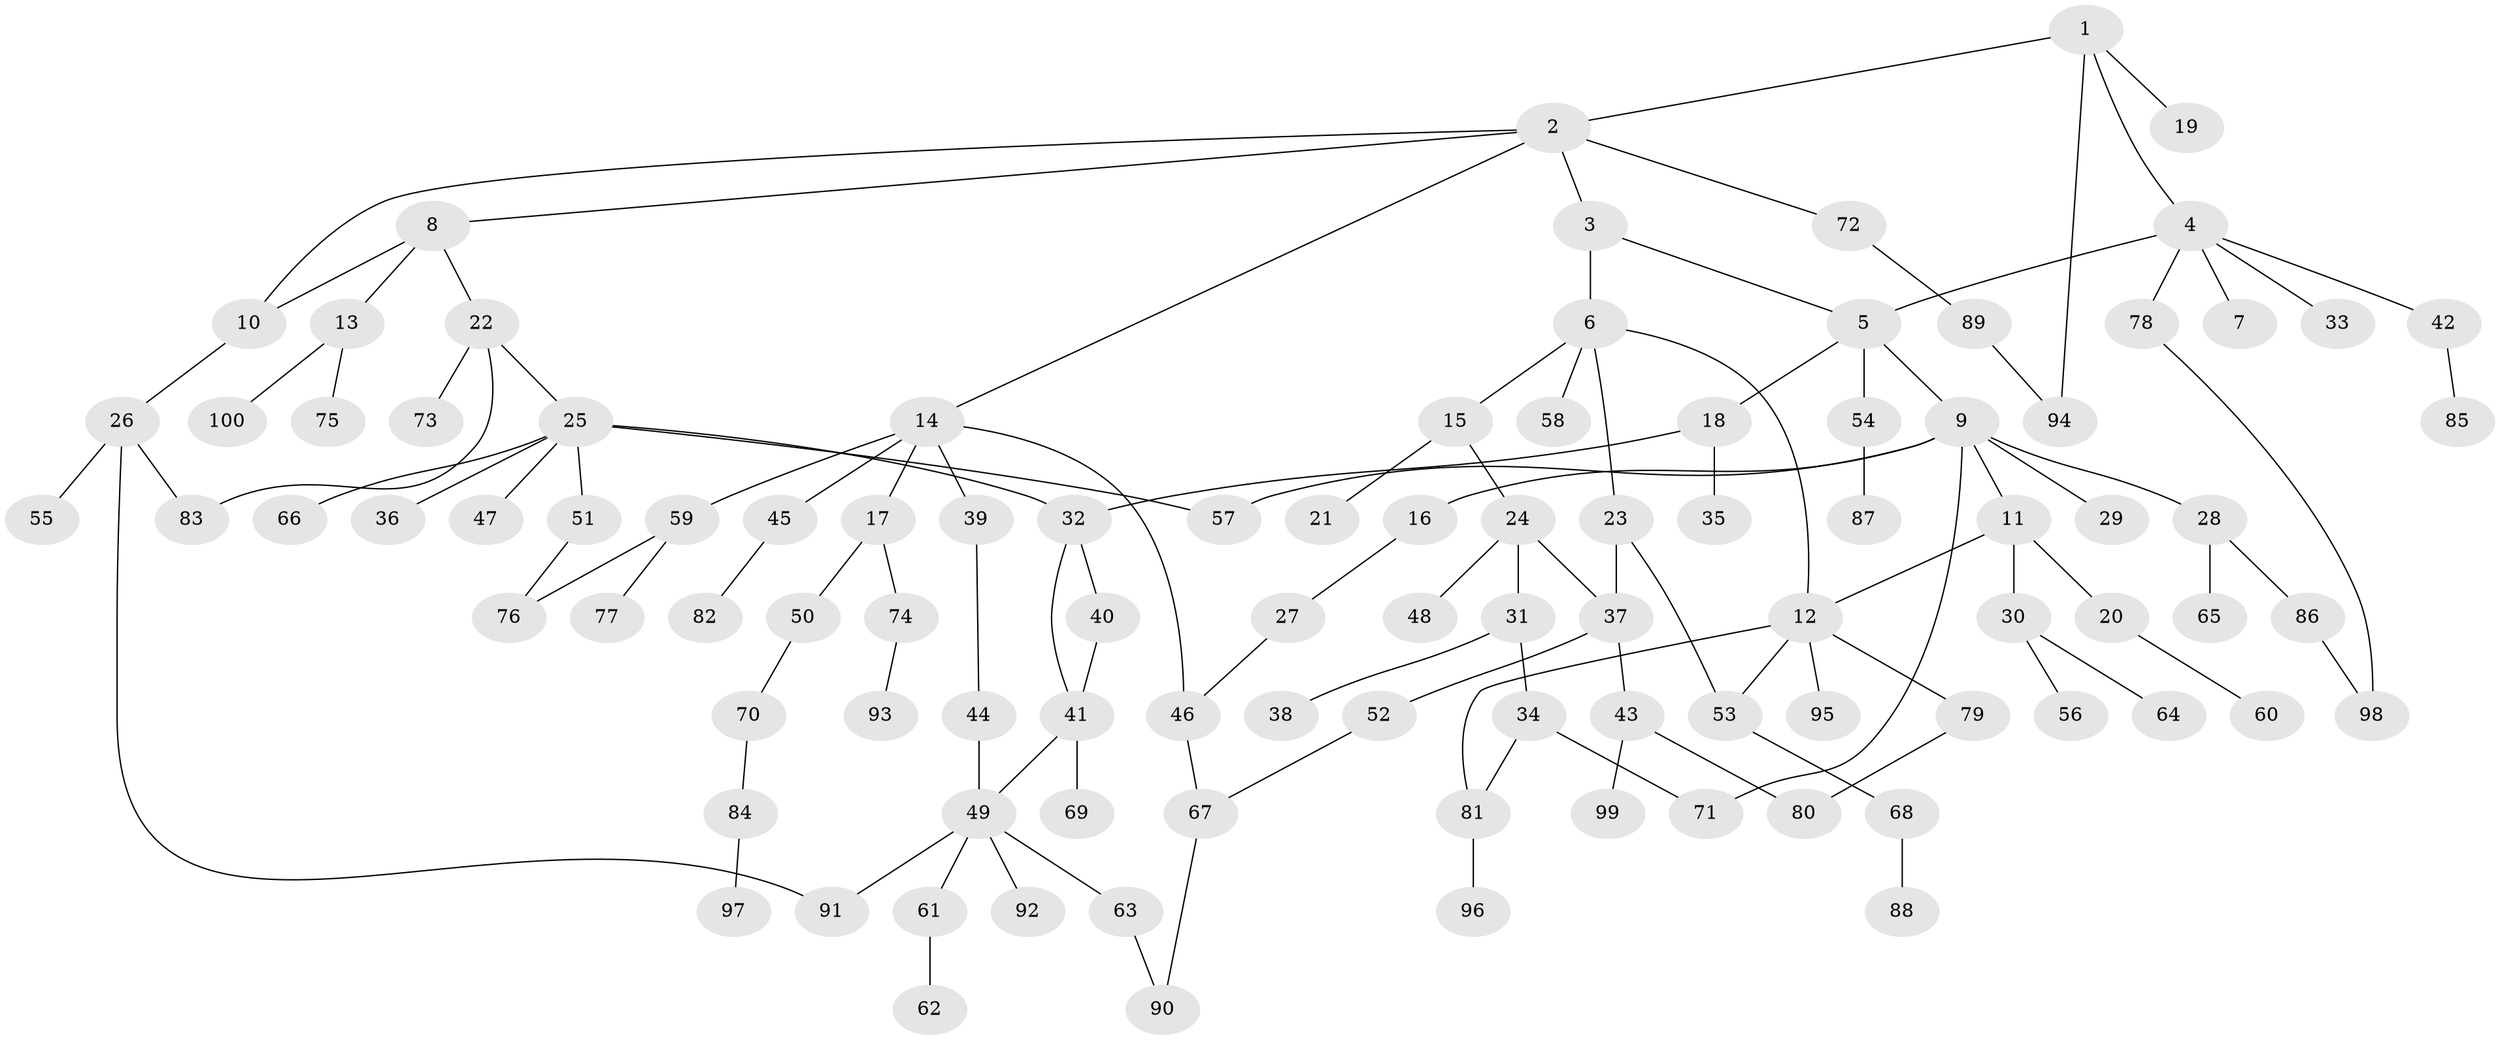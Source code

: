 // Generated by graph-tools (version 1.1) at 2025/49/03/09/25 03:49:19]
// undirected, 100 vertices, 119 edges
graph export_dot {
graph [start="1"]
  node [color=gray90,style=filled];
  1;
  2;
  3;
  4;
  5;
  6;
  7;
  8;
  9;
  10;
  11;
  12;
  13;
  14;
  15;
  16;
  17;
  18;
  19;
  20;
  21;
  22;
  23;
  24;
  25;
  26;
  27;
  28;
  29;
  30;
  31;
  32;
  33;
  34;
  35;
  36;
  37;
  38;
  39;
  40;
  41;
  42;
  43;
  44;
  45;
  46;
  47;
  48;
  49;
  50;
  51;
  52;
  53;
  54;
  55;
  56;
  57;
  58;
  59;
  60;
  61;
  62;
  63;
  64;
  65;
  66;
  67;
  68;
  69;
  70;
  71;
  72;
  73;
  74;
  75;
  76;
  77;
  78;
  79;
  80;
  81;
  82;
  83;
  84;
  85;
  86;
  87;
  88;
  89;
  90;
  91;
  92;
  93;
  94;
  95;
  96;
  97;
  98;
  99;
  100;
  1 -- 2;
  1 -- 4;
  1 -- 19;
  1 -- 94;
  2 -- 3;
  2 -- 8;
  2 -- 10;
  2 -- 14;
  2 -- 72;
  3 -- 6;
  3 -- 5;
  4 -- 5;
  4 -- 7;
  4 -- 33;
  4 -- 42;
  4 -- 78;
  5 -- 9;
  5 -- 18;
  5 -- 54;
  6 -- 15;
  6 -- 23;
  6 -- 58;
  6 -- 12;
  8 -- 13;
  8 -- 22;
  8 -- 10;
  9 -- 11;
  9 -- 16;
  9 -- 28;
  9 -- 29;
  9 -- 71;
  9 -- 57;
  10 -- 26;
  11 -- 12;
  11 -- 20;
  11 -- 30;
  12 -- 79;
  12 -- 95;
  12 -- 81;
  12 -- 53;
  13 -- 75;
  13 -- 100;
  14 -- 17;
  14 -- 39;
  14 -- 45;
  14 -- 59;
  14 -- 46;
  15 -- 21;
  15 -- 24;
  16 -- 27;
  17 -- 50;
  17 -- 74;
  18 -- 32;
  18 -- 35;
  20 -- 60;
  22 -- 25;
  22 -- 73;
  22 -- 83;
  23 -- 53;
  23 -- 37;
  24 -- 31;
  24 -- 37;
  24 -- 48;
  25 -- 36;
  25 -- 47;
  25 -- 51;
  25 -- 57;
  25 -- 66;
  25 -- 32;
  26 -- 55;
  26 -- 91;
  26 -- 83;
  27 -- 46;
  28 -- 65;
  28 -- 86;
  30 -- 56;
  30 -- 64;
  31 -- 34;
  31 -- 38;
  32 -- 40;
  32 -- 41;
  34 -- 81;
  34 -- 71;
  37 -- 43;
  37 -- 52;
  39 -- 44;
  40 -- 41;
  41 -- 49;
  41 -- 69;
  42 -- 85;
  43 -- 80;
  43 -- 99;
  44 -- 49;
  45 -- 82;
  46 -- 67;
  49 -- 61;
  49 -- 63;
  49 -- 92;
  49 -- 91;
  50 -- 70;
  51 -- 76;
  52 -- 67;
  53 -- 68;
  54 -- 87;
  59 -- 77;
  59 -- 76;
  61 -- 62;
  63 -- 90;
  67 -- 90;
  68 -- 88;
  70 -- 84;
  72 -- 89;
  74 -- 93;
  78 -- 98;
  79 -- 80;
  81 -- 96;
  84 -- 97;
  86 -- 98;
  89 -- 94;
}
